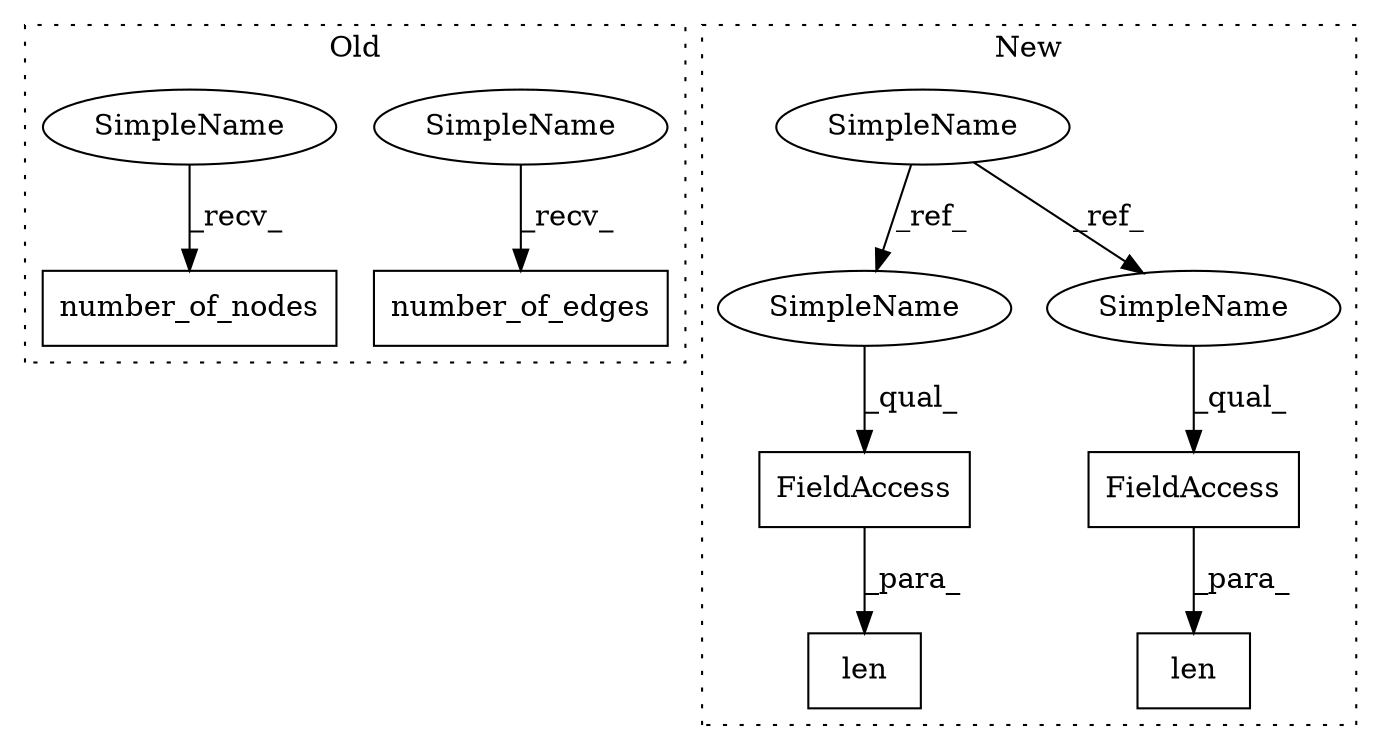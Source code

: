digraph G {
subgraph cluster0 {
1 [label="number_of_edges" a="32" s="6374" l="17" shape="box"];
5 [label="number_of_nodes" a="32" s="6325" l="17" shape="box"];
10 [label="SimpleName" a="42" s="6368" l="5" shape="ellipse"];
11 [label="SimpleName" a="42" s="6319" l="5" shape="ellipse"];
label = "Old";
style="dotted";
}
subgraph cluster1 {
2 [label="len" a="32" s="6306,6321" l="4,1" shape="box"];
3 [label="FieldAccess" a="22" s="6310" l="11" shape="box"];
4 [label="SimpleName" a="42" s="6181" l="5" shape="ellipse"];
6 [label="FieldAccess" a="22" s="6268" l="11" shape="box"];
7 [label="len" a="32" s="6264,6279" l="4,1" shape="box"];
8 [label="SimpleName" a="42" s="6310" l="5" shape="ellipse"];
9 [label="SimpleName" a="42" s="6268" l="5" shape="ellipse"];
label = "New";
style="dotted";
}
3 -> 2 [label="_para_"];
4 -> 9 [label="_ref_"];
4 -> 8 [label="_ref_"];
6 -> 7 [label="_para_"];
8 -> 3 [label="_qual_"];
9 -> 6 [label="_qual_"];
10 -> 1 [label="_recv_"];
11 -> 5 [label="_recv_"];
}